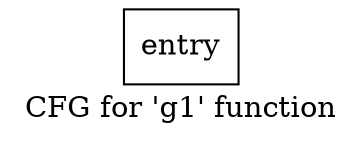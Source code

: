 digraph "CFG for 'g1' function" {
	label="CFG for 'g1' function";

	Node0xf83600 [shape=record,label="{entry}"];
}

